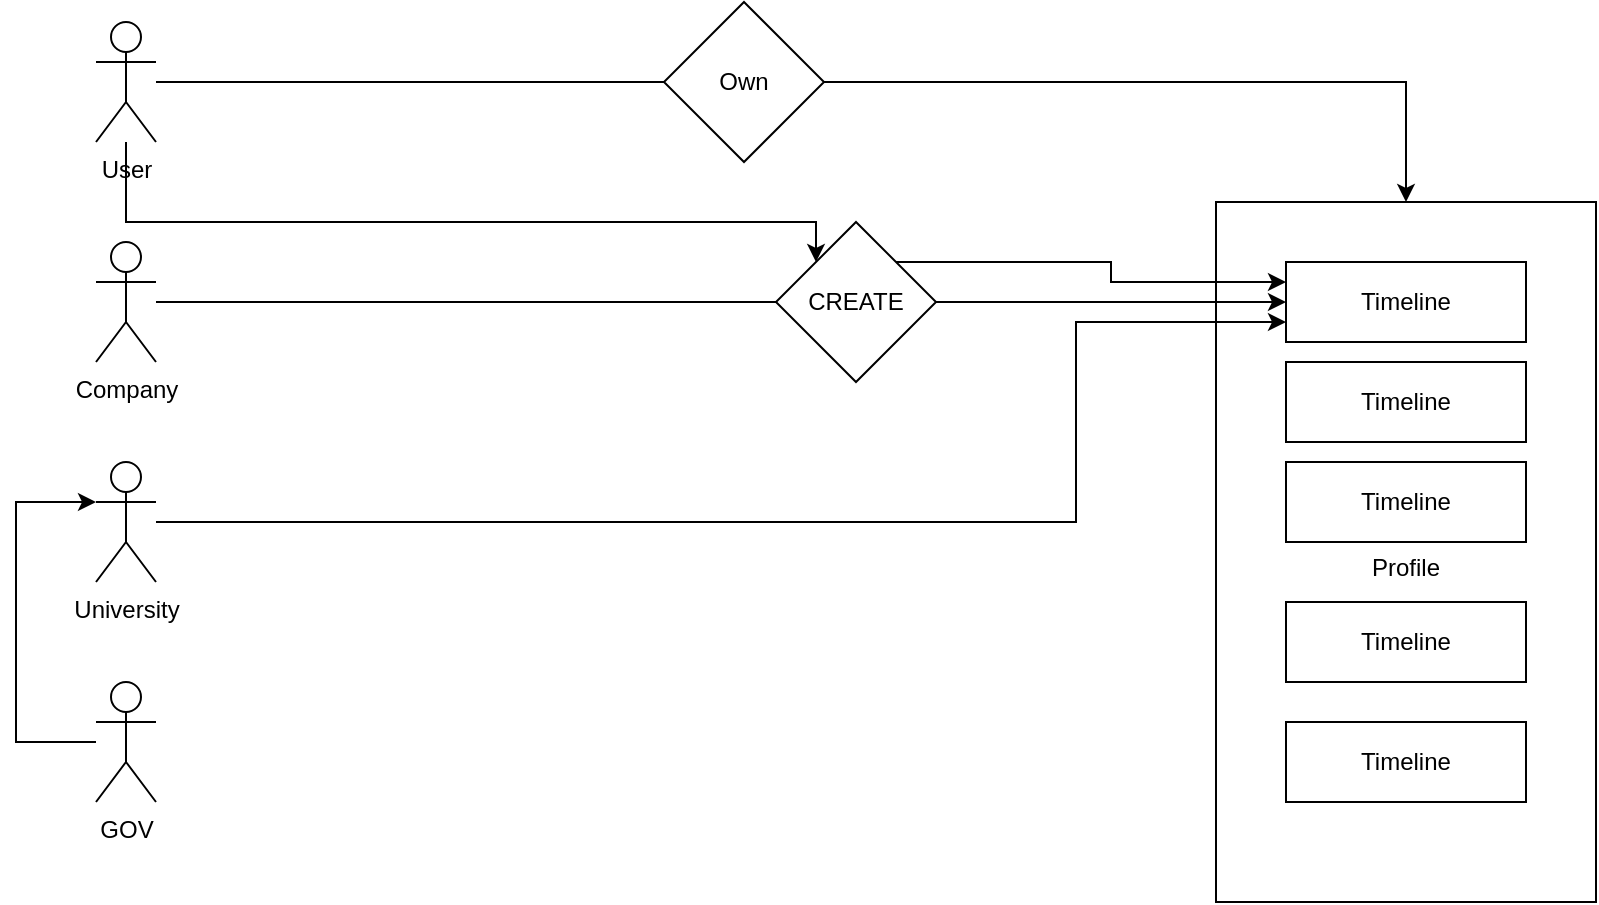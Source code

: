 <mxfile version="16.4.5" type="github">
  <diagram id="WZl1e1oaSdKvwaw4DgWh" name="Page-1">
    <mxGraphModel dx="1038" dy="675" grid="1" gridSize="10" guides="1" tooltips="1" connect="1" arrows="1" fold="1" page="1" pageScale="1" pageWidth="827" pageHeight="1169" math="0" shadow="0">
      <root>
        <mxCell id="0" />
        <mxCell id="1" parent="0" />
        <mxCell id="ISysDzoj_-dpsbxpFNtj-2" value="&lt;br&gt;Profile" style="rounded=0;whiteSpace=wrap;html=1;" vertex="1" parent="1">
          <mxGeometry x="610" y="240" width="190" height="350" as="geometry" />
        </mxCell>
        <mxCell id="ISysDzoj_-dpsbxpFNtj-1" value="Timeline" style="rounded=0;whiteSpace=wrap;html=1;" vertex="1" parent="1">
          <mxGeometry x="645" y="270" width="120" height="40" as="geometry" />
        </mxCell>
        <mxCell id="ISysDzoj_-dpsbxpFNtj-6" value="Timeline" style="rounded=0;whiteSpace=wrap;html=1;" vertex="1" parent="1">
          <mxGeometry x="645" y="320" width="120" height="40" as="geometry" />
        </mxCell>
        <mxCell id="ISysDzoj_-dpsbxpFNtj-7" value="Timeline" style="rounded=0;whiteSpace=wrap;html=1;" vertex="1" parent="1">
          <mxGeometry x="645" y="370" width="120" height="40" as="geometry" />
        </mxCell>
        <mxCell id="ISysDzoj_-dpsbxpFNtj-9" value="Timeline" style="rounded=0;whiteSpace=wrap;html=1;" vertex="1" parent="1">
          <mxGeometry x="645" y="440" width="120" height="40" as="geometry" />
        </mxCell>
        <mxCell id="ISysDzoj_-dpsbxpFNtj-10" value="Timeline" style="rounded=0;whiteSpace=wrap;html=1;" vertex="1" parent="1">
          <mxGeometry x="645" y="500" width="120" height="40" as="geometry" />
        </mxCell>
        <mxCell id="ISysDzoj_-dpsbxpFNtj-12" style="edgeStyle=orthogonalEdgeStyle;rounded=0;orthogonalLoop=1;jettySize=auto;html=1;entryX=0;entryY=0.5;entryDx=0;entryDy=0;" edge="1" parent="1" source="ISysDzoj_-dpsbxpFNtj-11" target="ISysDzoj_-dpsbxpFNtj-1">
          <mxGeometry relative="1" as="geometry" />
        </mxCell>
        <mxCell id="ISysDzoj_-dpsbxpFNtj-11" value="Company" style="shape=umlActor;verticalLabelPosition=bottom;verticalAlign=top;html=1;outlineConnect=0;" vertex="1" parent="1">
          <mxGeometry x="50" y="260" width="30" height="60" as="geometry" />
        </mxCell>
        <mxCell id="ISysDzoj_-dpsbxpFNtj-22" style="edgeStyle=orthogonalEdgeStyle;rounded=0;orthogonalLoop=1;jettySize=auto;html=1;entryX=0;entryY=0.75;entryDx=0;entryDy=0;" edge="1" parent="1" source="ISysDzoj_-dpsbxpFNtj-16" target="ISysDzoj_-dpsbxpFNtj-1">
          <mxGeometry relative="1" as="geometry">
            <Array as="points">
              <mxPoint x="540" y="400" />
              <mxPoint x="540" y="300" />
            </Array>
          </mxGeometry>
        </mxCell>
        <mxCell id="ISysDzoj_-dpsbxpFNtj-16" value="University&lt;br&gt;" style="shape=umlActor;verticalLabelPosition=bottom;verticalAlign=top;html=1;outlineConnect=0;" vertex="1" parent="1">
          <mxGeometry x="50" y="370" width="30" height="60" as="geometry" />
        </mxCell>
        <mxCell id="ISysDzoj_-dpsbxpFNtj-30" style="edgeStyle=orthogonalEdgeStyle;rounded=0;orthogonalLoop=1;jettySize=auto;html=1;" edge="1" parent="1" source="ISysDzoj_-dpsbxpFNtj-19">
          <mxGeometry relative="1" as="geometry">
            <mxPoint x="50" y="390" as="targetPoint" />
            <Array as="points">
              <mxPoint x="10" y="510" />
              <mxPoint x="10" y="390" />
              <mxPoint x="50" y="390" />
            </Array>
          </mxGeometry>
        </mxCell>
        <mxCell id="ISysDzoj_-dpsbxpFNtj-19" value="GOV" style="shape=umlActor;verticalLabelPosition=bottom;verticalAlign=top;html=1;outlineConnect=0;" vertex="1" parent="1">
          <mxGeometry x="50" y="480" width="30" height="60" as="geometry" />
        </mxCell>
        <mxCell id="ISysDzoj_-dpsbxpFNtj-29" style="edgeStyle=orthogonalEdgeStyle;rounded=0;orthogonalLoop=1;jettySize=auto;html=1;exitX=1;exitY=0;exitDx=0;exitDy=0;entryX=0;entryY=0.25;entryDx=0;entryDy=0;" edge="1" parent="1" source="ISysDzoj_-dpsbxpFNtj-24" target="ISysDzoj_-dpsbxpFNtj-1">
          <mxGeometry relative="1" as="geometry" />
        </mxCell>
        <mxCell id="ISysDzoj_-dpsbxpFNtj-24" value="CREATE" style="rhombus;whiteSpace=wrap;html=1;" vertex="1" parent="1">
          <mxGeometry x="390" y="250" width="80" height="80" as="geometry" />
        </mxCell>
        <mxCell id="ISysDzoj_-dpsbxpFNtj-26" style="edgeStyle=orthogonalEdgeStyle;rounded=0;orthogonalLoop=1;jettySize=auto;html=1;entryX=0.5;entryY=0;entryDx=0;entryDy=0;" edge="1" parent="1" source="ISysDzoj_-dpsbxpFNtj-25" target="ISysDzoj_-dpsbxpFNtj-2">
          <mxGeometry relative="1" as="geometry" />
        </mxCell>
        <mxCell id="ISysDzoj_-dpsbxpFNtj-28" style="edgeStyle=orthogonalEdgeStyle;rounded=0;orthogonalLoop=1;jettySize=auto;html=1;entryX=0;entryY=0;entryDx=0;entryDy=0;" edge="1" parent="1" source="ISysDzoj_-dpsbxpFNtj-25" target="ISysDzoj_-dpsbxpFNtj-24">
          <mxGeometry relative="1" as="geometry">
            <Array as="points">
              <mxPoint x="65" y="250" />
              <mxPoint x="410" y="250" />
            </Array>
          </mxGeometry>
        </mxCell>
        <mxCell id="ISysDzoj_-dpsbxpFNtj-25" value="User&lt;br&gt;" style="shape=umlActor;verticalLabelPosition=bottom;verticalAlign=top;html=1;outlineConnect=0;" vertex="1" parent="1">
          <mxGeometry x="50" y="150" width="30" height="60" as="geometry" />
        </mxCell>
        <mxCell id="ISysDzoj_-dpsbxpFNtj-27" value="Own" style="rhombus;whiteSpace=wrap;html=1;" vertex="1" parent="1">
          <mxGeometry x="334" y="140" width="80" height="80" as="geometry" />
        </mxCell>
      </root>
    </mxGraphModel>
  </diagram>
</mxfile>
